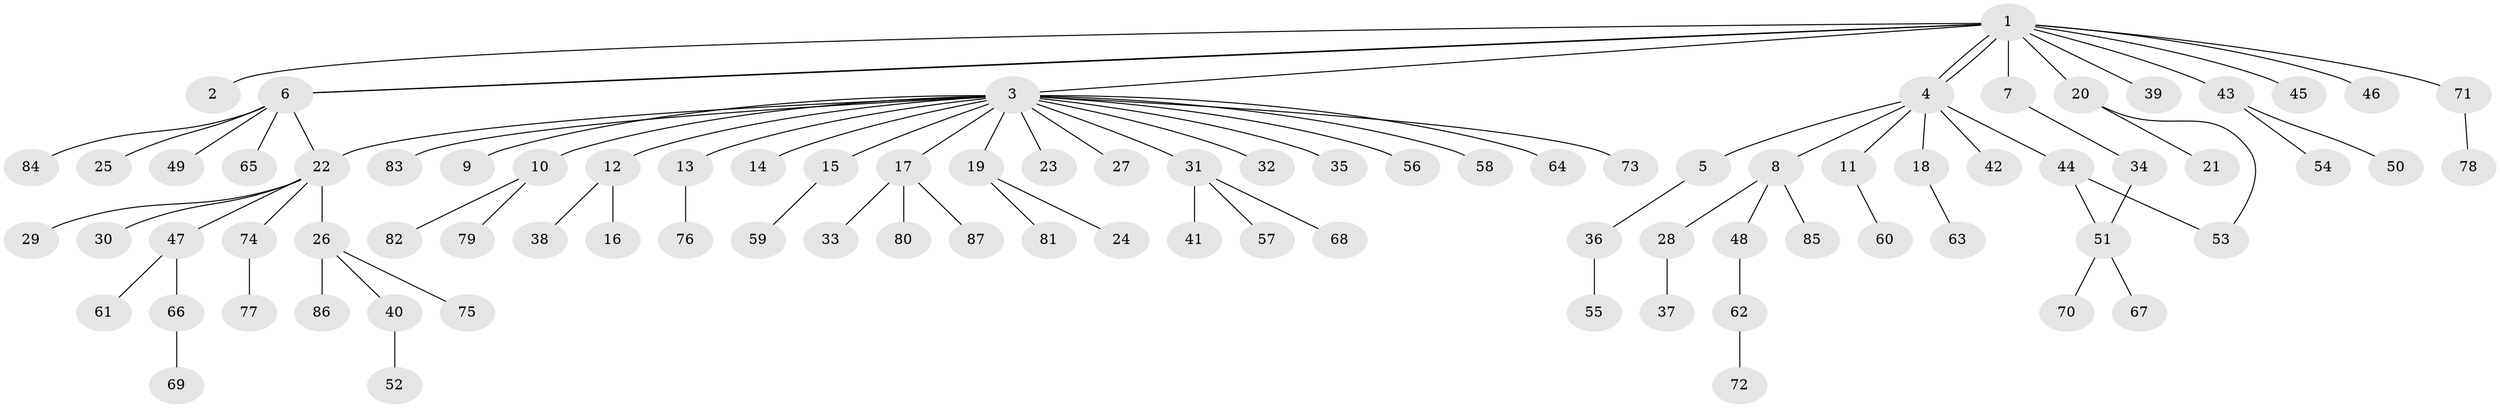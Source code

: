 // coarse degree distribution, {23: 0.038461538461538464, 1: 0.8846153846153846, 4: 0.038461538461538464, 2: 0.038461538461538464}
// Generated by graph-tools (version 1.1) at 2025/18/03/04/25 18:18:24]
// undirected, 87 vertices, 91 edges
graph export_dot {
graph [start="1"]
  node [color=gray90,style=filled];
  1;
  2;
  3;
  4;
  5;
  6;
  7;
  8;
  9;
  10;
  11;
  12;
  13;
  14;
  15;
  16;
  17;
  18;
  19;
  20;
  21;
  22;
  23;
  24;
  25;
  26;
  27;
  28;
  29;
  30;
  31;
  32;
  33;
  34;
  35;
  36;
  37;
  38;
  39;
  40;
  41;
  42;
  43;
  44;
  45;
  46;
  47;
  48;
  49;
  50;
  51;
  52;
  53;
  54;
  55;
  56;
  57;
  58;
  59;
  60;
  61;
  62;
  63;
  64;
  65;
  66;
  67;
  68;
  69;
  70;
  71;
  72;
  73;
  74;
  75;
  76;
  77;
  78;
  79;
  80;
  81;
  82;
  83;
  84;
  85;
  86;
  87;
  1 -- 2;
  1 -- 3;
  1 -- 4;
  1 -- 4;
  1 -- 6;
  1 -- 6;
  1 -- 7;
  1 -- 20;
  1 -- 39;
  1 -- 43;
  1 -- 45;
  1 -- 46;
  1 -- 71;
  3 -- 9;
  3 -- 10;
  3 -- 12;
  3 -- 13;
  3 -- 14;
  3 -- 15;
  3 -- 17;
  3 -- 19;
  3 -- 22;
  3 -- 23;
  3 -- 27;
  3 -- 31;
  3 -- 32;
  3 -- 35;
  3 -- 56;
  3 -- 58;
  3 -- 64;
  3 -- 73;
  3 -- 83;
  4 -- 5;
  4 -- 8;
  4 -- 11;
  4 -- 18;
  4 -- 42;
  4 -- 44;
  5 -- 36;
  6 -- 22;
  6 -- 25;
  6 -- 49;
  6 -- 65;
  6 -- 84;
  7 -- 34;
  8 -- 28;
  8 -- 48;
  8 -- 85;
  10 -- 79;
  10 -- 82;
  11 -- 60;
  12 -- 16;
  12 -- 38;
  13 -- 76;
  15 -- 59;
  17 -- 33;
  17 -- 80;
  17 -- 87;
  18 -- 63;
  19 -- 24;
  19 -- 81;
  20 -- 21;
  20 -- 53;
  22 -- 26;
  22 -- 29;
  22 -- 30;
  22 -- 47;
  22 -- 74;
  26 -- 40;
  26 -- 75;
  26 -- 86;
  28 -- 37;
  31 -- 41;
  31 -- 57;
  31 -- 68;
  34 -- 51;
  36 -- 55;
  40 -- 52;
  43 -- 50;
  43 -- 54;
  44 -- 51;
  44 -- 53;
  47 -- 61;
  47 -- 66;
  48 -- 62;
  51 -- 67;
  51 -- 70;
  62 -- 72;
  66 -- 69;
  71 -- 78;
  74 -- 77;
}
